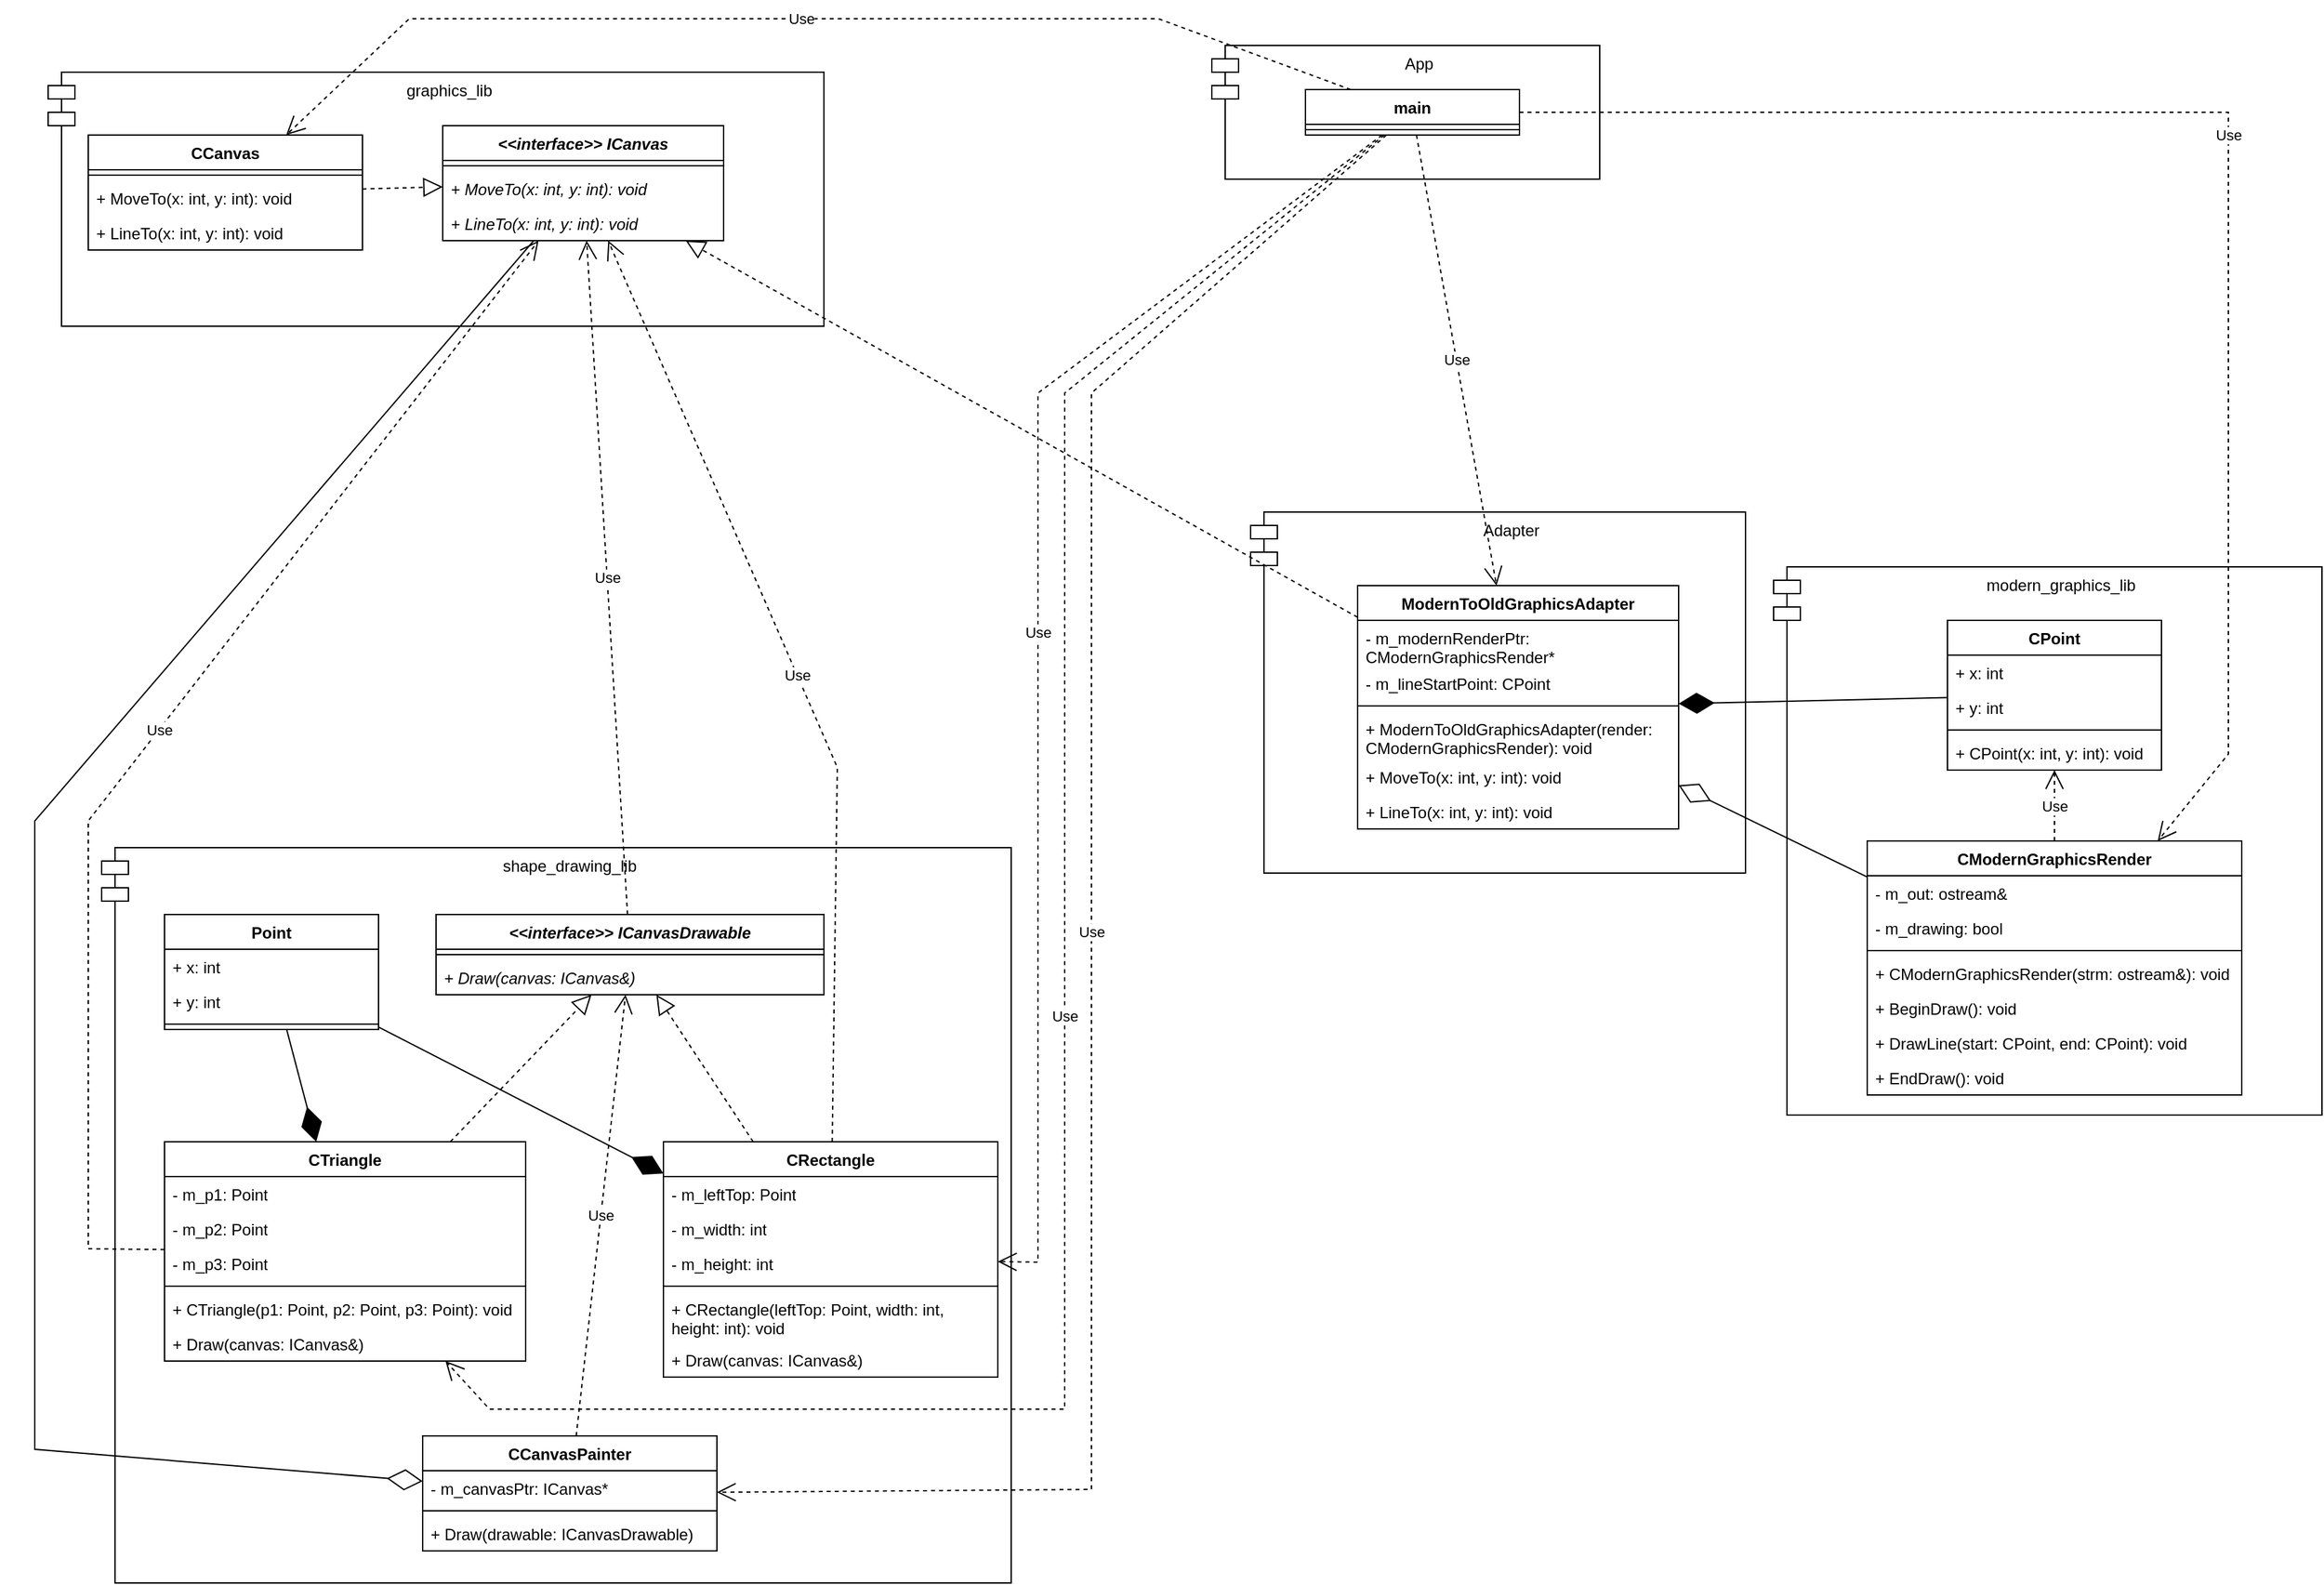 <mxfile version="24.8.2">
  <diagram name="Страница — 1" id="Q5mQ6EyIHFrdvReiA6iZ">
    <mxGraphModel dx="2662" dy="980" grid="1" gridSize="10" guides="1" tooltips="1" connect="1" arrows="1" fold="1" page="1" pageScale="1" pageWidth="827" pageHeight="1169" math="0" shadow="0">
      <root>
        <mxCell id="0" />
        <mxCell id="1" parent="0" />
        <mxCell id="XjnwX9MCClepq0qYHrMa-5" value="App" style="shape=module;align=left;spacingLeft=20;align=center;verticalAlign=top;whiteSpace=wrap;html=1;" vertex="1" parent="1">
          <mxGeometry x="200" y="100" width="290" height="100" as="geometry" />
        </mxCell>
        <mxCell id="XjnwX9MCClepq0qYHrMa-1" value="main" style="swimlane;fontStyle=1;align=center;verticalAlign=top;childLayout=stackLayout;horizontal=1;startSize=26;horizontalStack=0;resizeParent=1;resizeParentMax=0;resizeLast=0;collapsible=1;marginBottom=0;whiteSpace=wrap;html=1;" vertex="1" parent="1">
          <mxGeometry x="270" y="133" width="160" height="34" as="geometry" />
        </mxCell>
        <mxCell id="XjnwX9MCClepq0qYHrMa-3" value="" style="line;strokeWidth=1;fillColor=none;align=left;verticalAlign=middle;spacingTop=-1;spacingLeft=3;spacingRight=3;rotatable=0;labelPosition=right;points=[];portConstraint=eastwest;strokeColor=inherit;" vertex="1" parent="XjnwX9MCClepq0qYHrMa-1">
          <mxGeometry y="26" width="160" height="8" as="geometry" />
        </mxCell>
        <mxCell id="XjnwX9MCClepq0qYHrMa-7" value="graphics_lib" style="shape=module;align=left;spacingLeft=20;align=center;verticalAlign=top;whiteSpace=wrap;html=1;" vertex="1" parent="1">
          <mxGeometry x="-670" y="120" width="580" height="190" as="geometry" />
        </mxCell>
        <mxCell id="XjnwX9MCClepq0qYHrMa-8" value="modern_graphics_lib" style="shape=module;align=left;spacingLeft=20;align=center;verticalAlign=top;whiteSpace=wrap;html=1;" vertex="1" parent="1">
          <mxGeometry x="620" y="490" width="410" height="410" as="geometry" />
        </mxCell>
        <mxCell id="XjnwX9MCClepq0qYHrMa-9" value="shape_drawing_lib" style="shape=module;align=left;spacingLeft=20;align=center;verticalAlign=top;whiteSpace=wrap;html=1;" vertex="1" parent="1">
          <mxGeometry x="-630" y="700" width="680" height="550" as="geometry" />
        </mxCell>
        <mxCell id="XjnwX9MCClepq0qYHrMa-10" value="&lt;i&gt;&amp;lt;&amp;lt;interface&amp;gt;&amp;gt; ICanvas&lt;/i&gt;" style="swimlane;fontStyle=1;align=center;verticalAlign=top;childLayout=stackLayout;horizontal=1;startSize=26;horizontalStack=0;resizeParent=1;resizeParentMax=0;resizeLast=0;collapsible=1;marginBottom=0;whiteSpace=wrap;html=1;" vertex="1" parent="1">
          <mxGeometry x="-375" y="160" width="210" height="86" as="geometry" />
        </mxCell>
        <mxCell id="XjnwX9MCClepq0qYHrMa-12" value="" style="line;strokeWidth=1;fillColor=none;align=left;verticalAlign=middle;spacingTop=-1;spacingLeft=3;spacingRight=3;rotatable=0;labelPosition=right;points=[];portConstraint=eastwest;strokeColor=inherit;" vertex="1" parent="XjnwX9MCClepq0qYHrMa-10">
          <mxGeometry y="26" width="210" height="8" as="geometry" />
        </mxCell>
        <mxCell id="XjnwX9MCClepq0qYHrMa-13" value="&lt;i&gt;+ MoveTo(x: int, y: int): void&lt;/i&gt;" style="text;strokeColor=none;fillColor=none;align=left;verticalAlign=top;spacingLeft=4;spacingRight=4;overflow=hidden;rotatable=0;points=[[0,0.5],[1,0.5]];portConstraint=eastwest;whiteSpace=wrap;html=1;" vertex="1" parent="XjnwX9MCClepq0qYHrMa-10">
          <mxGeometry y="34" width="210" height="26" as="geometry" />
        </mxCell>
        <mxCell id="XjnwX9MCClepq0qYHrMa-14" value="&lt;i&gt;+ LineTo(x: int, y: int): void&lt;/i&gt;" style="text;strokeColor=none;fillColor=none;align=left;verticalAlign=top;spacingLeft=4;spacingRight=4;overflow=hidden;rotatable=0;points=[[0,0.5],[1,0.5]];portConstraint=eastwest;whiteSpace=wrap;html=1;" vertex="1" parent="XjnwX9MCClepq0qYHrMa-10">
          <mxGeometry y="60" width="210" height="26" as="geometry" />
        </mxCell>
        <mxCell id="XjnwX9MCClepq0qYHrMa-15" value="CCanvas" style="swimlane;fontStyle=1;align=center;verticalAlign=top;childLayout=stackLayout;horizontal=1;startSize=26;horizontalStack=0;resizeParent=1;resizeParentMax=0;resizeLast=0;collapsible=1;marginBottom=0;whiteSpace=wrap;html=1;" vertex="1" parent="1">
          <mxGeometry x="-640" y="167" width="205" height="86" as="geometry" />
        </mxCell>
        <mxCell id="XjnwX9MCClepq0qYHrMa-17" value="" style="line;strokeWidth=1;fillColor=none;align=left;verticalAlign=middle;spacingTop=-1;spacingLeft=3;spacingRight=3;rotatable=0;labelPosition=right;points=[];portConstraint=eastwest;strokeColor=inherit;" vertex="1" parent="XjnwX9MCClepq0qYHrMa-15">
          <mxGeometry y="26" width="205" height="8" as="geometry" />
        </mxCell>
        <mxCell id="XjnwX9MCClepq0qYHrMa-19" value="+ MoveTo(x: int, y: int): void" style="text;strokeColor=none;fillColor=none;align=left;verticalAlign=top;spacingLeft=4;spacingRight=4;overflow=hidden;rotatable=0;points=[[0,0.5],[1,0.5]];portConstraint=eastwest;whiteSpace=wrap;html=1;" vertex="1" parent="XjnwX9MCClepq0qYHrMa-15">
          <mxGeometry y="34" width="205" height="26" as="geometry" />
        </mxCell>
        <mxCell id="XjnwX9MCClepq0qYHrMa-20" value="+ LineTo(x: int, y: int): void" style="text;strokeColor=none;fillColor=none;align=left;verticalAlign=top;spacingLeft=4;spacingRight=4;overflow=hidden;rotatable=0;points=[[0,0.5],[1,0.5]];portConstraint=eastwest;whiteSpace=wrap;html=1;" vertex="1" parent="XjnwX9MCClepq0qYHrMa-15">
          <mxGeometry y="60" width="205" height="26" as="geometry" />
        </mxCell>
        <mxCell id="XjnwX9MCClepq0qYHrMa-21" value="" style="endArrow=block;dashed=1;endFill=0;endSize=12;html=1;rounded=0;" edge="1" parent="1" source="XjnwX9MCClepq0qYHrMa-15" target="XjnwX9MCClepq0qYHrMa-10">
          <mxGeometry width="160" relative="1" as="geometry">
            <mxPoint x="-190" y="340" as="sourcePoint" />
            <mxPoint x="-30" y="340" as="targetPoint" />
          </mxGeometry>
        </mxCell>
        <mxCell id="XjnwX9MCClepq0qYHrMa-22" value="Point" style="swimlane;fontStyle=1;align=center;verticalAlign=top;childLayout=stackLayout;horizontal=1;startSize=26;horizontalStack=0;resizeParent=1;resizeParentMax=0;resizeLast=0;collapsible=1;marginBottom=0;whiteSpace=wrap;html=1;" vertex="1" parent="1">
          <mxGeometry x="-583" y="750" width="160" height="86" as="geometry" />
        </mxCell>
        <mxCell id="XjnwX9MCClepq0qYHrMa-23" value="+ x: int" style="text;strokeColor=none;fillColor=none;align=left;verticalAlign=top;spacingLeft=4;spacingRight=4;overflow=hidden;rotatable=0;points=[[0,0.5],[1,0.5]];portConstraint=eastwest;whiteSpace=wrap;html=1;" vertex="1" parent="XjnwX9MCClepq0qYHrMa-22">
          <mxGeometry y="26" width="160" height="26" as="geometry" />
        </mxCell>
        <mxCell id="XjnwX9MCClepq0qYHrMa-26" value="+ y: int" style="text;strokeColor=none;fillColor=none;align=left;verticalAlign=top;spacingLeft=4;spacingRight=4;overflow=hidden;rotatable=0;points=[[0,0.5],[1,0.5]];portConstraint=eastwest;whiteSpace=wrap;html=1;" vertex="1" parent="XjnwX9MCClepq0qYHrMa-22">
          <mxGeometry y="52" width="160" height="26" as="geometry" />
        </mxCell>
        <mxCell id="XjnwX9MCClepq0qYHrMa-24" value="" style="line;strokeWidth=1;fillColor=none;align=left;verticalAlign=middle;spacingTop=-1;spacingLeft=3;spacingRight=3;rotatable=0;labelPosition=right;points=[];portConstraint=eastwest;strokeColor=inherit;" vertex="1" parent="XjnwX9MCClepq0qYHrMa-22">
          <mxGeometry y="78" width="160" height="8" as="geometry" />
        </mxCell>
        <mxCell id="XjnwX9MCClepq0qYHrMa-27" value="&lt;i&gt;&amp;lt;&amp;lt;interface&amp;gt;&amp;gt; ICanvasDrawable&lt;/i&gt;" style="swimlane;fontStyle=1;align=center;verticalAlign=top;childLayout=stackLayout;horizontal=1;startSize=26;horizontalStack=0;resizeParent=1;resizeParentMax=0;resizeLast=0;collapsible=1;marginBottom=0;whiteSpace=wrap;html=1;" vertex="1" parent="1">
          <mxGeometry x="-380" y="750" width="290" height="60" as="geometry" />
        </mxCell>
        <mxCell id="XjnwX9MCClepq0qYHrMa-28" value="" style="line;strokeWidth=1;fillColor=none;align=left;verticalAlign=middle;spacingTop=-1;spacingLeft=3;spacingRight=3;rotatable=0;labelPosition=right;points=[];portConstraint=eastwest;strokeColor=inherit;" vertex="1" parent="XjnwX9MCClepq0qYHrMa-27">
          <mxGeometry y="26" width="290" height="8" as="geometry" />
        </mxCell>
        <mxCell id="XjnwX9MCClepq0qYHrMa-29" value="&lt;i&gt;+ Draw(canvas: ICanvas&amp;amp;)&lt;/i&gt;" style="text;strokeColor=none;fillColor=none;align=left;verticalAlign=top;spacingLeft=4;spacingRight=4;overflow=hidden;rotatable=0;points=[[0,0.5],[1,0.5]];portConstraint=eastwest;whiteSpace=wrap;html=1;" vertex="1" parent="XjnwX9MCClepq0qYHrMa-27">
          <mxGeometry y="34" width="290" height="26" as="geometry" />
        </mxCell>
        <mxCell id="XjnwX9MCClepq0qYHrMa-31" value="Use" style="endArrow=open;endSize=12;dashed=1;html=1;rounded=0;" edge="1" parent="1" source="XjnwX9MCClepq0qYHrMa-27" target="XjnwX9MCClepq0qYHrMa-10">
          <mxGeometry width="160" relative="1" as="geometry">
            <mxPoint x="-240" y="380" as="sourcePoint" />
            <mxPoint x="-80" y="380" as="targetPoint" />
          </mxGeometry>
        </mxCell>
        <mxCell id="XjnwX9MCClepq0qYHrMa-32" value="CTriangle" style="swimlane;fontStyle=1;align=center;verticalAlign=top;childLayout=stackLayout;horizontal=1;startSize=26;horizontalStack=0;resizeParent=1;resizeParentMax=0;resizeLast=0;collapsible=1;marginBottom=0;whiteSpace=wrap;html=1;" vertex="1" parent="1">
          <mxGeometry x="-583" y="920" width="270" height="164" as="geometry" />
        </mxCell>
        <mxCell id="XjnwX9MCClepq0qYHrMa-33" value="- m_p1: Point" style="text;strokeColor=none;fillColor=none;align=left;verticalAlign=top;spacingLeft=4;spacingRight=4;overflow=hidden;rotatable=0;points=[[0,0.5],[1,0.5]];portConstraint=eastwest;whiteSpace=wrap;html=1;" vertex="1" parent="XjnwX9MCClepq0qYHrMa-32">
          <mxGeometry y="26" width="270" height="26" as="geometry" />
        </mxCell>
        <mxCell id="XjnwX9MCClepq0qYHrMa-38" value="- m_p2: Point" style="text;strokeColor=none;fillColor=none;align=left;verticalAlign=top;spacingLeft=4;spacingRight=4;overflow=hidden;rotatable=0;points=[[0,0.5],[1,0.5]];portConstraint=eastwest;whiteSpace=wrap;html=1;" vertex="1" parent="XjnwX9MCClepq0qYHrMa-32">
          <mxGeometry y="52" width="270" height="26" as="geometry" />
        </mxCell>
        <mxCell id="XjnwX9MCClepq0qYHrMa-37" value="- m_p3: Point" style="text;strokeColor=none;fillColor=none;align=left;verticalAlign=top;spacingLeft=4;spacingRight=4;overflow=hidden;rotatable=0;points=[[0,0.5],[1,0.5]];portConstraint=eastwest;whiteSpace=wrap;html=1;" vertex="1" parent="XjnwX9MCClepq0qYHrMa-32">
          <mxGeometry y="78" width="270" height="26" as="geometry" />
        </mxCell>
        <mxCell id="XjnwX9MCClepq0qYHrMa-34" value="" style="line;strokeWidth=1;fillColor=none;align=left;verticalAlign=middle;spacingTop=-1;spacingLeft=3;spacingRight=3;rotatable=0;labelPosition=right;points=[];portConstraint=eastwest;strokeColor=inherit;" vertex="1" parent="XjnwX9MCClepq0qYHrMa-32">
          <mxGeometry y="104" width="270" height="8" as="geometry" />
        </mxCell>
        <mxCell id="XjnwX9MCClepq0qYHrMa-41" value="+ CTriangle(p1: Point, p2: Point, p3: Point): void" style="text;strokeColor=none;fillColor=none;align=left;verticalAlign=top;spacingLeft=4;spacingRight=4;overflow=hidden;rotatable=0;points=[[0,0.5],[1,0.5]];portConstraint=eastwest;whiteSpace=wrap;html=1;" vertex="1" parent="XjnwX9MCClepq0qYHrMa-32">
          <mxGeometry y="112" width="270" height="26" as="geometry" />
        </mxCell>
        <mxCell id="XjnwX9MCClepq0qYHrMa-35" value="+ Draw(canvas: ICanvas&amp;amp;)" style="text;strokeColor=none;fillColor=none;align=left;verticalAlign=top;spacingLeft=4;spacingRight=4;overflow=hidden;rotatable=0;points=[[0,0.5],[1,0.5]];portConstraint=eastwest;whiteSpace=wrap;html=1;" vertex="1" parent="XjnwX9MCClepq0qYHrMa-32">
          <mxGeometry y="138" width="270" height="26" as="geometry" />
        </mxCell>
        <mxCell id="XjnwX9MCClepq0qYHrMa-36" value="" style="endArrow=block;dashed=1;endFill=0;endSize=12;html=1;rounded=0;" edge="1" parent="1" source="XjnwX9MCClepq0qYHrMa-32" target="XjnwX9MCClepq0qYHrMa-27">
          <mxGeometry width="160" relative="1" as="geometry">
            <mxPoint x="-380" y="830" as="sourcePoint" />
            <mxPoint x="-220" y="830" as="targetPoint" />
          </mxGeometry>
        </mxCell>
        <mxCell id="XjnwX9MCClepq0qYHrMa-40" value="" style="endArrow=diamondThin;endFill=1;endSize=24;html=1;rounded=0;" edge="1" parent="1" source="XjnwX9MCClepq0qYHrMa-22" target="XjnwX9MCClepq0qYHrMa-32">
          <mxGeometry width="160" relative="1" as="geometry">
            <mxPoint x="-300" y="800" as="sourcePoint" />
            <mxPoint x="-140" y="800" as="targetPoint" />
          </mxGeometry>
        </mxCell>
        <mxCell id="XjnwX9MCClepq0qYHrMa-42" value="CRectangle" style="swimlane;fontStyle=1;align=center;verticalAlign=top;childLayout=stackLayout;horizontal=1;startSize=26;horizontalStack=0;resizeParent=1;resizeParentMax=0;resizeLast=0;collapsible=1;marginBottom=0;whiteSpace=wrap;html=1;" vertex="1" parent="1">
          <mxGeometry x="-210" y="920" width="250" height="176" as="geometry" />
        </mxCell>
        <mxCell id="XjnwX9MCClepq0qYHrMa-43" value="- m_leftTop: Point" style="text;strokeColor=none;fillColor=none;align=left;verticalAlign=top;spacingLeft=4;spacingRight=4;overflow=hidden;rotatable=0;points=[[0,0.5],[1,0.5]];portConstraint=eastwest;whiteSpace=wrap;html=1;" vertex="1" parent="XjnwX9MCClepq0qYHrMa-42">
          <mxGeometry y="26" width="250" height="26" as="geometry" />
        </mxCell>
        <mxCell id="XjnwX9MCClepq0qYHrMa-44" value="- m_width: int" style="text;strokeColor=none;fillColor=none;align=left;verticalAlign=top;spacingLeft=4;spacingRight=4;overflow=hidden;rotatable=0;points=[[0,0.5],[1,0.5]];portConstraint=eastwest;whiteSpace=wrap;html=1;" vertex="1" parent="XjnwX9MCClepq0qYHrMa-42">
          <mxGeometry y="52" width="250" height="26" as="geometry" />
        </mxCell>
        <mxCell id="XjnwX9MCClepq0qYHrMa-45" value="- m_height: int" style="text;strokeColor=none;fillColor=none;align=left;verticalAlign=top;spacingLeft=4;spacingRight=4;overflow=hidden;rotatable=0;points=[[0,0.5],[1,0.5]];portConstraint=eastwest;whiteSpace=wrap;html=1;" vertex="1" parent="XjnwX9MCClepq0qYHrMa-42">
          <mxGeometry y="78" width="250" height="26" as="geometry" />
        </mxCell>
        <mxCell id="XjnwX9MCClepq0qYHrMa-46" value="" style="line;strokeWidth=1;fillColor=none;align=left;verticalAlign=middle;spacingTop=-1;spacingLeft=3;spacingRight=3;rotatable=0;labelPosition=right;points=[];portConstraint=eastwest;strokeColor=inherit;" vertex="1" parent="XjnwX9MCClepq0qYHrMa-42">
          <mxGeometry y="104" width="250" height="8" as="geometry" />
        </mxCell>
        <mxCell id="XjnwX9MCClepq0qYHrMa-47" value="+&amp;nbsp;&lt;span style=&quot;text-align: center;&quot;&gt;CRectangle&lt;/span&gt;(leftTop: Point, width: int, height: int): void" style="text;strokeColor=none;fillColor=none;align=left;verticalAlign=top;spacingLeft=4;spacingRight=4;overflow=hidden;rotatable=0;points=[[0,0.5],[1,0.5]];portConstraint=eastwest;whiteSpace=wrap;html=1;" vertex="1" parent="XjnwX9MCClepq0qYHrMa-42">
          <mxGeometry y="112" width="250" height="38" as="geometry" />
        </mxCell>
        <mxCell id="XjnwX9MCClepq0qYHrMa-48" value="+ Draw(canvas: ICanvas&amp;amp;)" style="text;strokeColor=none;fillColor=none;align=left;verticalAlign=top;spacingLeft=4;spacingRight=4;overflow=hidden;rotatable=0;points=[[0,0.5],[1,0.5]];portConstraint=eastwest;whiteSpace=wrap;html=1;" vertex="1" parent="XjnwX9MCClepq0qYHrMa-42">
          <mxGeometry y="150" width="250" height="26" as="geometry" />
        </mxCell>
        <mxCell id="XjnwX9MCClepq0qYHrMa-51" value="" style="endArrow=block;dashed=1;endFill=0;endSize=12;html=1;rounded=0;" edge="1" parent="1" source="XjnwX9MCClepq0qYHrMa-42" target="XjnwX9MCClepq0qYHrMa-27">
          <mxGeometry width="160" relative="1" as="geometry">
            <mxPoint x="-280" y="920" as="sourcePoint" />
            <mxPoint x="-120" y="920" as="targetPoint" />
          </mxGeometry>
        </mxCell>
        <mxCell id="XjnwX9MCClepq0qYHrMa-52" value="" style="endArrow=diamondThin;endFill=1;endSize=24;html=1;rounded=0;" edge="1" parent="1" source="XjnwX9MCClepq0qYHrMa-22" target="XjnwX9MCClepq0qYHrMa-42">
          <mxGeometry width="160" relative="1" as="geometry">
            <mxPoint x="-340" y="880" as="sourcePoint" />
            <mxPoint x="-180" y="880" as="targetPoint" />
          </mxGeometry>
        </mxCell>
        <mxCell id="XjnwX9MCClepq0qYHrMa-53" value="Use" style="endArrow=open;endSize=12;dashed=1;html=1;rounded=0;" edge="1" parent="1" source="XjnwX9MCClepq0qYHrMa-42" target="XjnwX9MCClepq0qYHrMa-10">
          <mxGeometry width="160" relative="1" as="geometry">
            <mxPoint x="-250" y="560" as="sourcePoint" />
            <mxPoint x="-90" y="560" as="targetPoint" />
            <Array as="points">
              <mxPoint x="-80" y="640" />
            </Array>
          </mxGeometry>
        </mxCell>
        <mxCell id="XjnwX9MCClepq0qYHrMa-54" value="Use" style="endArrow=open;endSize=12;dashed=1;html=1;rounded=0;" edge="1" parent="1" source="XjnwX9MCClepq0qYHrMa-32" target="XjnwX9MCClepq0qYHrMa-10">
          <mxGeometry width="160" relative="1" as="geometry">
            <mxPoint x="-98" y="610" as="sourcePoint" />
            <mxPoint x="-328" y="166" as="targetPoint" />
            <Array as="points">
              <mxPoint x="-640" y="1000" />
              <mxPoint x="-640" y="680" />
            </Array>
          </mxGeometry>
        </mxCell>
        <mxCell id="XjnwX9MCClepq0qYHrMa-55" value="CCanvasPainter" style="swimlane;fontStyle=1;align=center;verticalAlign=top;childLayout=stackLayout;horizontal=1;startSize=26;horizontalStack=0;resizeParent=1;resizeParentMax=0;resizeLast=0;collapsible=1;marginBottom=0;whiteSpace=wrap;html=1;" vertex="1" parent="1">
          <mxGeometry x="-390" y="1140" width="220" height="86" as="geometry" />
        </mxCell>
        <mxCell id="XjnwX9MCClepq0qYHrMa-56" value="- m_canvasPtr: ICanvas*" style="text;strokeColor=none;fillColor=none;align=left;verticalAlign=top;spacingLeft=4;spacingRight=4;overflow=hidden;rotatable=0;points=[[0,0.5],[1,0.5]];portConstraint=eastwest;whiteSpace=wrap;html=1;" vertex="1" parent="XjnwX9MCClepq0qYHrMa-55">
          <mxGeometry y="26" width="220" height="26" as="geometry" />
        </mxCell>
        <mxCell id="XjnwX9MCClepq0qYHrMa-57" value="" style="line;strokeWidth=1;fillColor=none;align=left;verticalAlign=middle;spacingTop=-1;spacingLeft=3;spacingRight=3;rotatable=0;labelPosition=right;points=[];portConstraint=eastwest;strokeColor=inherit;" vertex="1" parent="XjnwX9MCClepq0qYHrMa-55">
          <mxGeometry y="52" width="220" height="8" as="geometry" />
        </mxCell>
        <mxCell id="XjnwX9MCClepq0qYHrMa-58" value="+ Draw(drawable: ICanvasDrawable)" style="text;strokeColor=none;fillColor=none;align=left;verticalAlign=top;spacingLeft=4;spacingRight=4;overflow=hidden;rotatable=0;points=[[0,0.5],[1,0.5]];portConstraint=eastwest;whiteSpace=wrap;html=1;" vertex="1" parent="XjnwX9MCClepq0qYHrMa-55">
          <mxGeometry y="60" width="220" height="26" as="geometry" />
        </mxCell>
        <mxCell id="XjnwX9MCClepq0qYHrMa-59" value="" style="endArrow=diamondThin;endFill=0;endSize=24;html=1;rounded=0;" edge="1" parent="1" source="XjnwX9MCClepq0qYHrMa-10" target="XjnwX9MCClepq0qYHrMa-55">
          <mxGeometry width="160" relative="1" as="geometry">
            <mxPoint x="-260" y="660" as="sourcePoint" />
            <mxPoint x="-100" y="660" as="targetPoint" />
            <Array as="points">
              <mxPoint x="-680" y="680" />
              <mxPoint x="-680" y="1150" />
            </Array>
          </mxGeometry>
        </mxCell>
        <mxCell id="XjnwX9MCClepq0qYHrMa-60" value="Use" style="endArrow=open;endSize=12;dashed=1;html=1;rounded=0;" edge="1" parent="1" source="XjnwX9MCClepq0qYHrMa-55" target="XjnwX9MCClepq0qYHrMa-27">
          <mxGeometry width="160" relative="1" as="geometry">
            <mxPoint x="-320" y="1000" as="sourcePoint" />
            <mxPoint x="-160" y="1000" as="targetPoint" />
          </mxGeometry>
        </mxCell>
        <mxCell id="XjnwX9MCClepq0qYHrMa-61" value="CPoint" style="swimlane;fontStyle=1;align=center;verticalAlign=top;childLayout=stackLayout;horizontal=1;startSize=26;horizontalStack=0;resizeParent=1;resizeParentMax=0;resizeLast=0;collapsible=1;marginBottom=0;whiteSpace=wrap;html=1;" vertex="1" parent="1">
          <mxGeometry x="750" y="530" width="160" height="112" as="geometry" />
        </mxCell>
        <mxCell id="XjnwX9MCClepq0qYHrMa-62" value="+ x: int" style="text;strokeColor=none;fillColor=none;align=left;verticalAlign=top;spacingLeft=4;spacingRight=4;overflow=hidden;rotatable=0;points=[[0,0.5],[1,0.5]];portConstraint=eastwest;whiteSpace=wrap;html=1;" vertex="1" parent="XjnwX9MCClepq0qYHrMa-61">
          <mxGeometry y="26" width="160" height="26" as="geometry" />
        </mxCell>
        <mxCell id="XjnwX9MCClepq0qYHrMa-65" value="+ y: int" style="text;strokeColor=none;fillColor=none;align=left;verticalAlign=top;spacingLeft=4;spacingRight=4;overflow=hidden;rotatable=0;points=[[0,0.5],[1,0.5]];portConstraint=eastwest;whiteSpace=wrap;html=1;" vertex="1" parent="XjnwX9MCClepq0qYHrMa-61">
          <mxGeometry y="52" width="160" height="26" as="geometry" />
        </mxCell>
        <mxCell id="XjnwX9MCClepq0qYHrMa-63" value="" style="line;strokeWidth=1;fillColor=none;align=left;verticalAlign=middle;spacingTop=-1;spacingLeft=3;spacingRight=3;rotatable=0;labelPosition=right;points=[];portConstraint=eastwest;strokeColor=inherit;" vertex="1" parent="XjnwX9MCClepq0qYHrMa-61">
          <mxGeometry y="78" width="160" height="8" as="geometry" />
        </mxCell>
        <mxCell id="XjnwX9MCClepq0qYHrMa-64" value="+ CPoint(x: int, y: int): void" style="text;strokeColor=none;fillColor=none;align=left;verticalAlign=top;spacingLeft=4;spacingRight=4;overflow=hidden;rotatable=0;points=[[0,0.5],[1,0.5]];portConstraint=eastwest;whiteSpace=wrap;html=1;" vertex="1" parent="XjnwX9MCClepq0qYHrMa-61">
          <mxGeometry y="86" width="160" height="26" as="geometry" />
        </mxCell>
        <mxCell id="XjnwX9MCClepq0qYHrMa-66" value="CModernGraphicsRender" style="swimlane;fontStyle=1;align=center;verticalAlign=top;childLayout=stackLayout;horizontal=1;startSize=26;horizontalStack=0;resizeParent=1;resizeParentMax=0;resizeLast=0;collapsible=1;marginBottom=0;whiteSpace=wrap;html=1;" vertex="1" parent="1">
          <mxGeometry x="690" y="695" width="280" height="190" as="geometry" />
        </mxCell>
        <mxCell id="XjnwX9MCClepq0qYHrMa-67" value="- m_out: ostream&amp;amp;" style="text;strokeColor=none;fillColor=none;align=left;verticalAlign=top;spacingLeft=4;spacingRight=4;overflow=hidden;rotatable=0;points=[[0,0.5],[1,0.5]];portConstraint=eastwest;whiteSpace=wrap;html=1;" vertex="1" parent="XjnwX9MCClepq0qYHrMa-66">
          <mxGeometry y="26" width="280" height="26" as="geometry" />
        </mxCell>
        <mxCell id="XjnwX9MCClepq0qYHrMa-68" value="- m_drawing: bool" style="text;strokeColor=none;fillColor=none;align=left;verticalAlign=top;spacingLeft=4;spacingRight=4;overflow=hidden;rotatable=0;points=[[0,0.5],[1,0.5]];portConstraint=eastwest;whiteSpace=wrap;html=1;" vertex="1" parent="XjnwX9MCClepq0qYHrMa-66">
          <mxGeometry y="52" width="280" height="26" as="geometry" />
        </mxCell>
        <mxCell id="XjnwX9MCClepq0qYHrMa-69" value="" style="line;strokeWidth=1;fillColor=none;align=left;verticalAlign=middle;spacingTop=-1;spacingLeft=3;spacingRight=3;rotatable=0;labelPosition=right;points=[];portConstraint=eastwest;strokeColor=inherit;" vertex="1" parent="XjnwX9MCClepq0qYHrMa-66">
          <mxGeometry y="78" width="280" height="8" as="geometry" />
        </mxCell>
        <mxCell id="XjnwX9MCClepq0qYHrMa-70" value="+&amp;nbsp;&lt;span style=&quot;text-align: center;&quot;&gt;CModernGraphicsRender&lt;/span&gt;(strm: ostream&amp;amp;): void" style="text;strokeColor=none;fillColor=none;align=left;verticalAlign=top;spacingLeft=4;spacingRight=4;overflow=hidden;rotatable=0;points=[[0,0.5],[1,0.5]];portConstraint=eastwest;whiteSpace=wrap;html=1;" vertex="1" parent="XjnwX9MCClepq0qYHrMa-66">
          <mxGeometry y="86" width="280" height="26" as="geometry" />
        </mxCell>
        <mxCell id="XjnwX9MCClepq0qYHrMa-71" value="+&amp;nbsp;&lt;span style=&quot;text-align: center;&quot;&gt;BeginDraw&lt;/span&gt;(): void" style="text;strokeColor=none;fillColor=none;align=left;verticalAlign=top;spacingLeft=4;spacingRight=4;overflow=hidden;rotatable=0;points=[[0,0.5],[1,0.5]];portConstraint=eastwest;whiteSpace=wrap;html=1;" vertex="1" parent="XjnwX9MCClepq0qYHrMa-66">
          <mxGeometry y="112" width="280" height="26" as="geometry" />
        </mxCell>
        <mxCell id="XjnwX9MCClepq0qYHrMa-72" value="+&amp;nbsp;&lt;span style=&quot;text-align: center;&quot;&gt;DrawLine&lt;/span&gt;(start: CPoint, end: CPoint): void" style="text;strokeColor=none;fillColor=none;align=left;verticalAlign=top;spacingLeft=4;spacingRight=4;overflow=hidden;rotatable=0;points=[[0,0.5],[1,0.5]];portConstraint=eastwest;whiteSpace=wrap;html=1;" vertex="1" parent="XjnwX9MCClepq0qYHrMa-66">
          <mxGeometry y="138" width="280" height="26" as="geometry" />
        </mxCell>
        <mxCell id="XjnwX9MCClepq0qYHrMa-73" value="+&amp;nbsp;&lt;span style=&quot;text-align: center;&quot;&gt;EndDraw&lt;/span&gt;(): void" style="text;strokeColor=none;fillColor=none;align=left;verticalAlign=top;spacingLeft=4;spacingRight=4;overflow=hidden;rotatable=0;points=[[0,0.5],[1,0.5]];portConstraint=eastwest;whiteSpace=wrap;html=1;" vertex="1" parent="XjnwX9MCClepq0qYHrMa-66">
          <mxGeometry y="164" width="280" height="26" as="geometry" />
        </mxCell>
        <mxCell id="XjnwX9MCClepq0qYHrMa-74" value="Use" style="endArrow=open;endSize=12;dashed=1;html=1;rounded=0;" edge="1" parent="1" source="XjnwX9MCClepq0qYHrMa-66" target="XjnwX9MCClepq0qYHrMa-61">
          <mxGeometry width="160" relative="1" as="geometry">
            <mxPoint x="760" y="700" as="sourcePoint" />
            <mxPoint x="920" y="700" as="targetPoint" />
          </mxGeometry>
        </mxCell>
        <mxCell id="XjnwX9MCClepq0qYHrMa-75" value="Adapter" style="shape=module;align=left;spacingLeft=20;align=center;verticalAlign=top;whiteSpace=wrap;html=1;" vertex="1" parent="1">
          <mxGeometry x="229" y="449" width="370" height="270" as="geometry" />
        </mxCell>
        <mxCell id="XjnwX9MCClepq0qYHrMa-76" value="ModernToOldGraphicsAdapter" style="swimlane;fontStyle=1;align=center;verticalAlign=top;childLayout=stackLayout;horizontal=1;startSize=26;horizontalStack=0;resizeParent=1;resizeParentMax=0;resizeLast=0;collapsible=1;marginBottom=0;whiteSpace=wrap;html=1;" vertex="1" parent="1">
          <mxGeometry x="309" y="504" width="240" height="182" as="geometry" />
        </mxCell>
        <mxCell id="XjnwX9MCClepq0qYHrMa-77" value="- m_modernRenderPtr: CModernGraphicsRender*" style="text;strokeColor=none;fillColor=none;align=left;verticalAlign=top;spacingLeft=4;spacingRight=4;overflow=hidden;rotatable=0;points=[[0,0.5],[1,0.5]];portConstraint=eastwest;whiteSpace=wrap;html=1;" vertex="1" parent="XjnwX9MCClepq0qYHrMa-76">
          <mxGeometry y="26" width="240" height="34" as="geometry" />
        </mxCell>
        <mxCell id="XjnwX9MCClepq0qYHrMa-83" value="- m_lineStartPoint: CPoint" style="text;strokeColor=none;fillColor=none;align=left;verticalAlign=top;spacingLeft=4;spacingRight=4;overflow=hidden;rotatable=0;points=[[0,0.5],[1,0.5]];portConstraint=eastwest;whiteSpace=wrap;html=1;" vertex="1" parent="XjnwX9MCClepq0qYHrMa-76">
          <mxGeometry y="60" width="240" height="26" as="geometry" />
        </mxCell>
        <mxCell id="XjnwX9MCClepq0qYHrMa-78" value="" style="line;strokeWidth=1;fillColor=none;align=left;verticalAlign=middle;spacingTop=-1;spacingLeft=3;spacingRight=3;rotatable=0;labelPosition=right;points=[];portConstraint=eastwest;strokeColor=inherit;" vertex="1" parent="XjnwX9MCClepq0qYHrMa-76">
          <mxGeometry y="86" width="240" height="8" as="geometry" />
        </mxCell>
        <mxCell id="XjnwX9MCClepq0qYHrMa-87" value="+&amp;nbsp;&lt;span style=&quot;text-align: center;&quot;&gt;ModernToOldGraphicsAdapter&lt;/span&gt;(render: CModernGraphicsRender): void" style="text;strokeColor=none;fillColor=none;align=left;verticalAlign=top;spacingLeft=4;spacingRight=4;overflow=hidden;rotatable=0;points=[[0,0.5],[1,0.5]];portConstraint=eastwest;whiteSpace=wrap;html=1;" vertex="1" parent="XjnwX9MCClepq0qYHrMa-76">
          <mxGeometry y="94" width="240" height="36" as="geometry" />
        </mxCell>
        <mxCell id="XjnwX9MCClepq0qYHrMa-79" value="+ MoveTo(x: int, y: int): void" style="text;strokeColor=none;fillColor=none;align=left;verticalAlign=top;spacingLeft=4;spacingRight=4;overflow=hidden;rotatable=0;points=[[0,0.5],[1,0.5]];portConstraint=eastwest;whiteSpace=wrap;html=1;" vertex="1" parent="XjnwX9MCClepq0qYHrMa-76">
          <mxGeometry y="130" width="240" height="26" as="geometry" />
        </mxCell>
        <mxCell id="XjnwX9MCClepq0qYHrMa-82" value="+ LineTo(x: int, y: int): void" style="text;strokeColor=none;fillColor=none;align=left;verticalAlign=top;spacingLeft=4;spacingRight=4;overflow=hidden;rotatable=0;points=[[0,0.5],[1,0.5]];portConstraint=eastwest;whiteSpace=wrap;html=1;" vertex="1" parent="XjnwX9MCClepq0qYHrMa-76">
          <mxGeometry y="156" width="240" height="26" as="geometry" />
        </mxCell>
        <mxCell id="XjnwX9MCClepq0qYHrMa-80" value="" style="endArrow=block;dashed=1;endFill=0;endSize=12;html=1;rounded=0;" edge="1" parent="1" source="XjnwX9MCClepq0qYHrMa-76" target="XjnwX9MCClepq0qYHrMa-10">
          <mxGeometry width="160" relative="1" as="geometry">
            <mxPoint x="70" y="530" as="sourcePoint" />
            <mxPoint x="230" y="530" as="targetPoint" />
          </mxGeometry>
        </mxCell>
        <mxCell id="XjnwX9MCClepq0qYHrMa-84" value="" style="endArrow=diamondThin;endFill=1;endSize=24;html=1;rounded=0;" edge="1" parent="1" source="XjnwX9MCClepq0qYHrMa-61" target="XjnwX9MCClepq0qYHrMa-76">
          <mxGeometry width="160" relative="1" as="geometry">
            <mxPoint x="330" y="620" as="sourcePoint" />
            <mxPoint x="490" y="620" as="targetPoint" />
          </mxGeometry>
        </mxCell>
        <mxCell id="XjnwX9MCClepq0qYHrMa-85" value="" style="endArrow=diamondThin;endFill=0;endSize=24;html=1;rounded=0;" edge="1" parent="1" source="XjnwX9MCClepq0qYHrMa-66" target="XjnwX9MCClepq0qYHrMa-76">
          <mxGeometry width="160" relative="1" as="geometry">
            <mxPoint x="280" y="620" as="sourcePoint" />
            <mxPoint x="440" y="620" as="targetPoint" />
          </mxGeometry>
        </mxCell>
        <mxCell id="XjnwX9MCClepq0qYHrMa-88" value="Use" style="endArrow=open;endSize=12;dashed=1;html=1;rounded=0;" edge="1" parent="1" source="XjnwX9MCClepq0qYHrMa-1" target="XjnwX9MCClepq0qYHrMa-76">
          <mxGeometry width="160" relative="1" as="geometry">
            <mxPoint x="80" y="420" as="sourcePoint" />
            <mxPoint x="240" y="420" as="targetPoint" />
          </mxGeometry>
        </mxCell>
        <mxCell id="XjnwX9MCClepq0qYHrMa-89" value="Use" style="endArrow=open;endSize=12;dashed=1;html=1;rounded=0;" edge="1" parent="1" source="XjnwX9MCClepq0qYHrMa-1" target="XjnwX9MCClepq0qYHrMa-15">
          <mxGeometry width="160" relative="1" as="geometry">
            <mxPoint x="80" y="420" as="sourcePoint" />
            <mxPoint x="240" y="420" as="targetPoint" />
            <Array as="points">
              <mxPoint x="160" y="80" />
              <mxPoint x="-400" y="80" />
            </Array>
          </mxGeometry>
        </mxCell>
        <mxCell id="XjnwX9MCClepq0qYHrMa-90" value="Use" style="endArrow=open;endSize=12;dashed=1;html=1;rounded=0;" edge="1" parent="1" source="XjnwX9MCClepq0qYHrMa-1" target="XjnwX9MCClepq0qYHrMa-66">
          <mxGeometry width="160" relative="1" as="geometry">
            <mxPoint x="370" y="440" as="sourcePoint" />
            <mxPoint x="530" y="440" as="targetPoint" />
            <Array as="points">
              <mxPoint x="960" y="150" />
              <mxPoint x="960" y="630" />
            </Array>
          </mxGeometry>
        </mxCell>
        <mxCell id="XjnwX9MCClepq0qYHrMa-91" value="Use" style="endArrow=open;endSize=12;dashed=1;html=1;rounded=0;" edge="1" parent="1" source="XjnwX9MCClepq0qYHrMa-1" target="XjnwX9MCClepq0qYHrMa-42">
          <mxGeometry width="160" relative="1" as="geometry">
            <mxPoint x="-120" y="850" as="sourcePoint" />
            <mxPoint x="40" y="850" as="targetPoint" />
            <Array as="points">
              <mxPoint x="70" y="360" />
              <mxPoint x="70" y="1010" />
            </Array>
          </mxGeometry>
        </mxCell>
        <mxCell id="XjnwX9MCClepq0qYHrMa-92" value="Use" style="endArrow=open;endSize=12;dashed=1;html=1;rounded=0;" edge="1" parent="1" source="XjnwX9MCClepq0qYHrMa-1" target="XjnwX9MCClepq0qYHrMa-32">
          <mxGeometry width="160" relative="1" as="geometry">
            <mxPoint x="-30" y="960" as="sourcePoint" />
            <mxPoint x="130" y="960" as="targetPoint" />
            <Array as="points">
              <mxPoint x="90" y="360" />
              <mxPoint x="90" y="1120" />
              <mxPoint x="-340" y="1120" />
            </Array>
          </mxGeometry>
        </mxCell>
        <mxCell id="XjnwX9MCClepq0qYHrMa-93" value="Use" style="endArrow=open;endSize=12;dashed=1;html=1;rounded=0;" edge="1" parent="1" source="XjnwX9MCClepq0qYHrMa-1" target="XjnwX9MCClepq0qYHrMa-55">
          <mxGeometry width="160" relative="1" as="geometry">
            <mxPoint x="490" y="240" as="sourcePoint" />
            <mxPoint x="-212" y="1157" as="targetPoint" />
            <Array as="points">
              <mxPoint x="110" y="360" />
              <mxPoint x="110" y="1180" />
            </Array>
          </mxGeometry>
        </mxCell>
      </root>
    </mxGraphModel>
  </diagram>
</mxfile>
